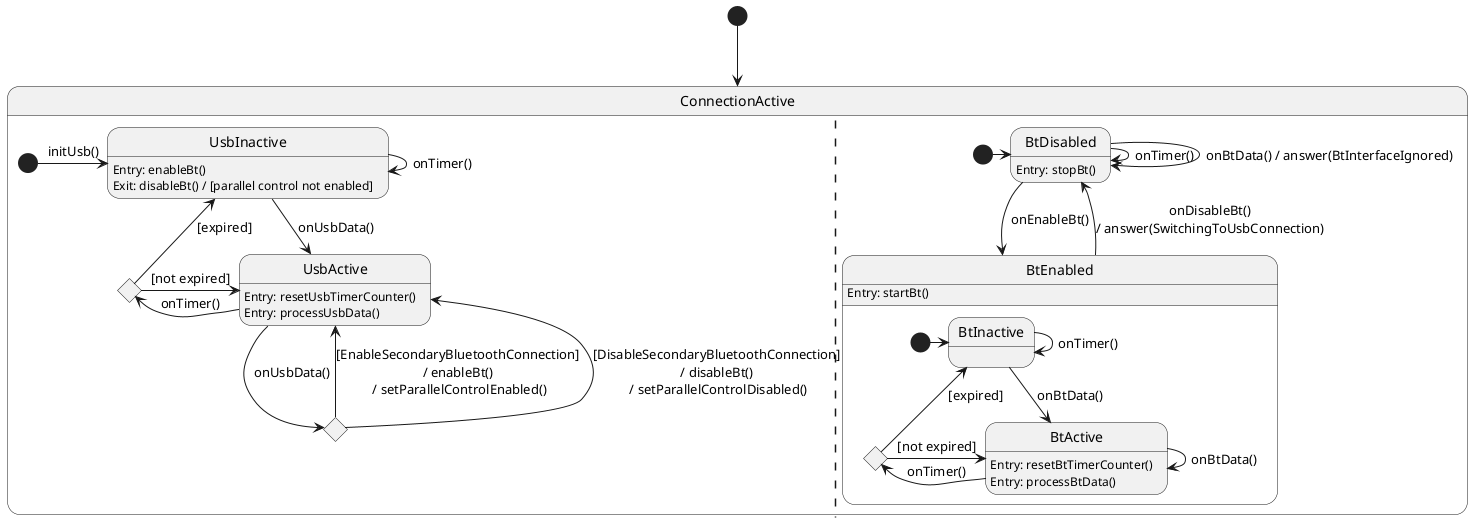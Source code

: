 @startuml "BR system communication states"

[*] --> ConnectionActive

state ConnectionActive {
    [*] -> UsbInactive : initUsb()

    state UsbInactive {
        UsbInactive:Entry: enableBt()
        UsbInactive:Exit: disableBt() / [parallel control not enabled]
    }
    UsbInactive -> UsbInactive : onTimer()
    UsbInactive --> UsbActive : onUsbData()

    state UsbActive {
        UsbActive:Entry: resetUsbTimerCounter()
        UsbActive:Entry: processUsbData()
    }

    state usb_timer_event_decision <<choice>>
    UsbActive -l-> usb_timer_event_decision : onTimer()
    usb_timer_event_decision -> UsbActive : [not expired]
    usb_timer_event_decision -u-> UsbInactive : [expired]

    state usb_data_decision <<choice>>
    UsbActive --> usb_data_decision : onUsbData()
    usb_data_decision -> UsbActive : [EnableSecondaryBluetoothConnection]\n/ enableBt()\n / setParallelControlEnabled()
    usb_data_decision -> UsbActive : [DisableSecondaryBluetoothConnection]\n/ disableBt()\n / setParallelControlDisabled()

    ||

    [*] -> BtDisabled

    state BtDisabled {
        BtDisabled:Entry: stopBt()
    }
    BtDisabled -> BtDisabled : onTimer()
    BtDisabled -> BtDisabled : onBtData() / answer(BtInterfaceIgnored)
    BtDisabled --> BtEnabled : onEnableBt()

    state BtEnabled {
        BtEnabled:Entry: startBt()

        [*] -> BtInactive
        BtInactive -> BtInactive : onTimer()
        BtInactive --> BtActive : onBtData()
        state BtActive {
            BtActive:Entry: resetBtTimerCounter()
            BtActive:Entry: processBtData()
        }
        BtActive -> BtActive : onBtData()

        state bt_timer_event_decision <<choice>>
        BtActive -l-> bt_timer_event_decision : onTimer()
        bt_timer_event_decision -> BtActive : [not expired]
        bt_timer_event_decision -u->BtInactive : [expired]
    }

    BtEnabled --> BtDisabled : onDisableBt()\n/ answer(SwitchingToUsbConnection)

}

@enduml